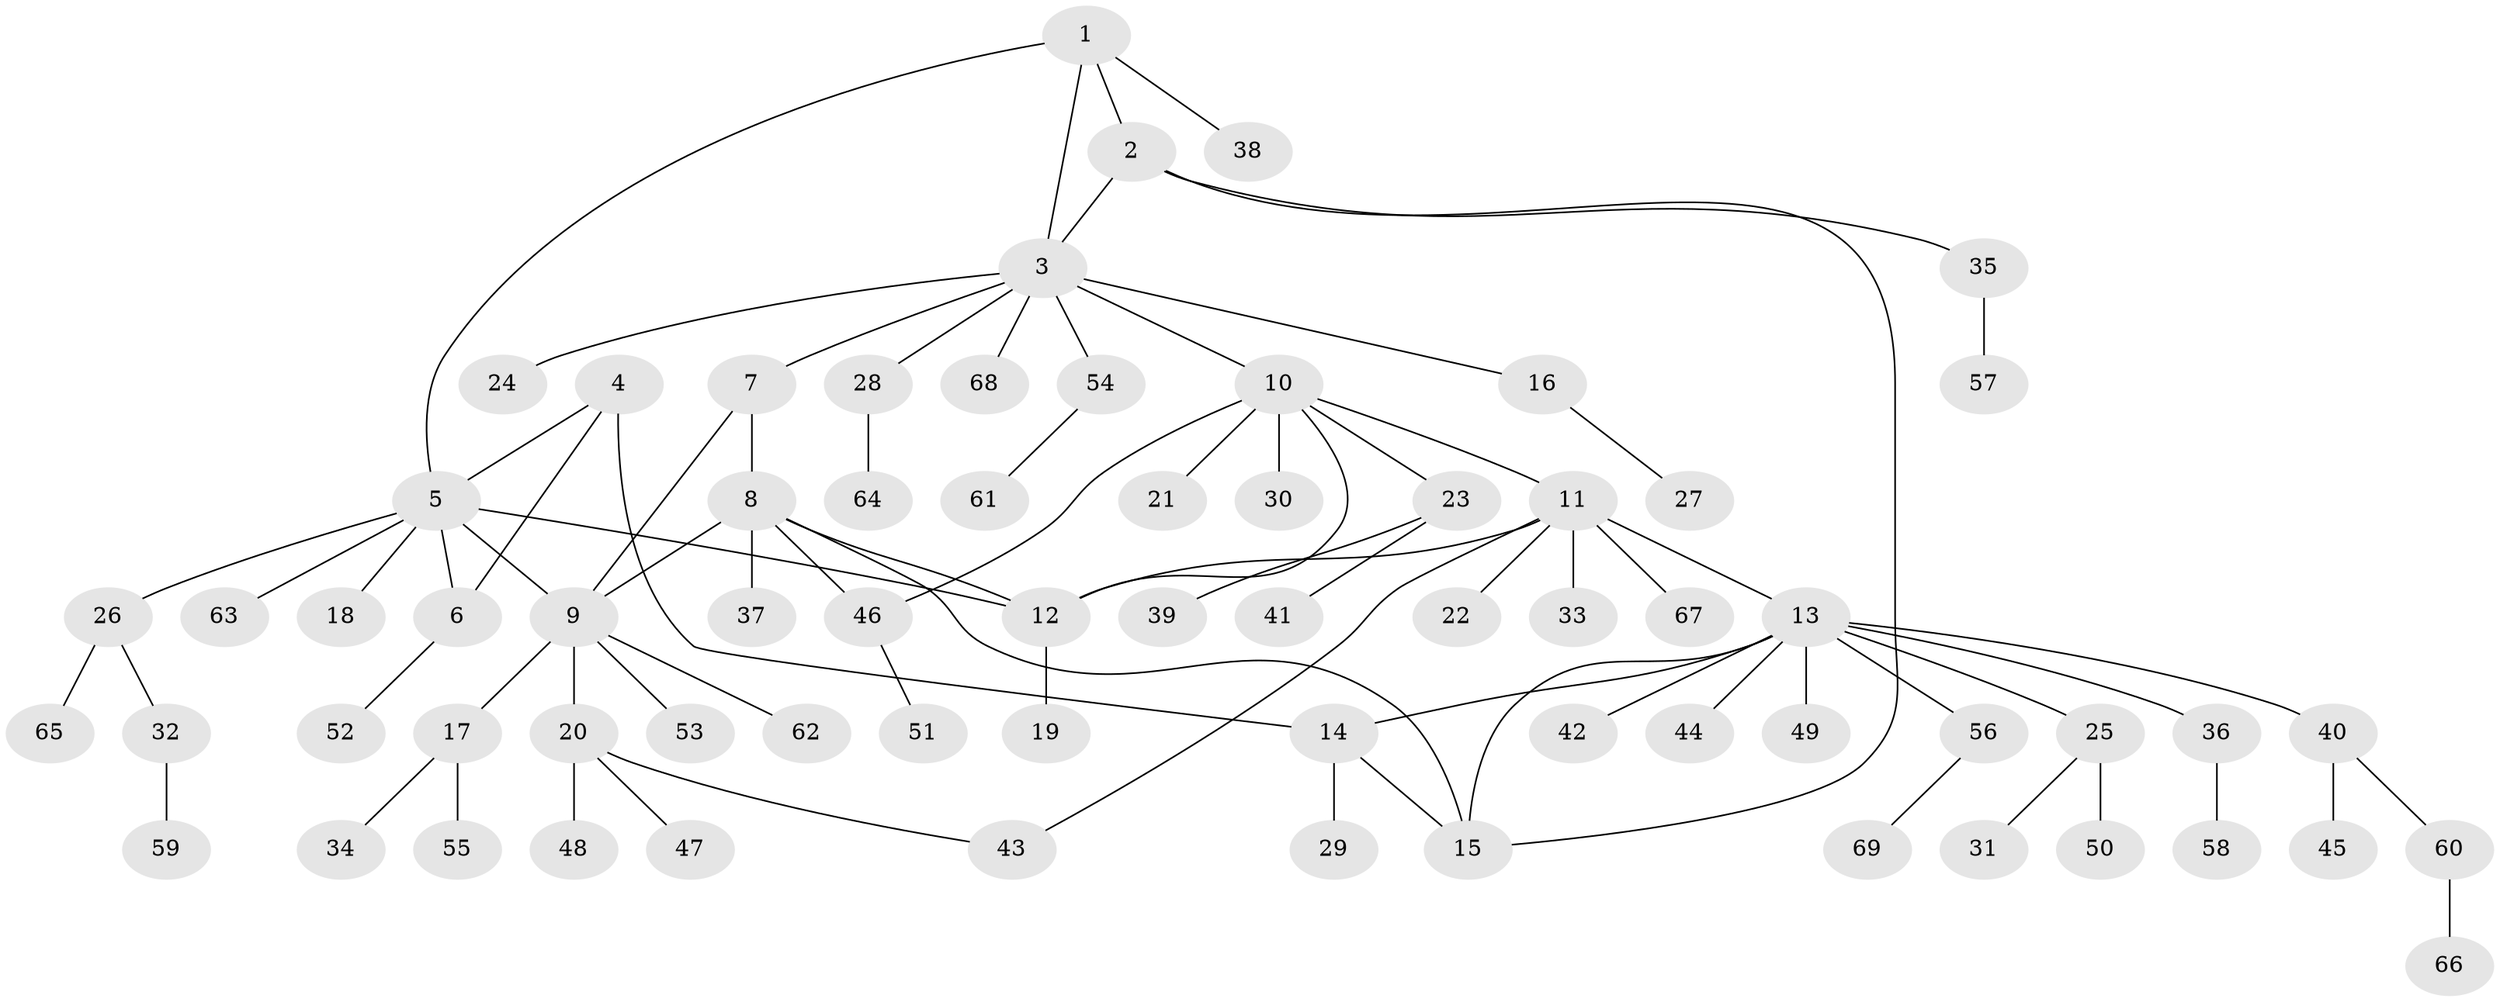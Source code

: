 // Generated by graph-tools (version 1.1) at 2025/02/03/09/25 03:02:51]
// undirected, 69 vertices, 81 edges
graph export_dot {
graph [start="1"]
  node [color=gray90,style=filled];
  1;
  2;
  3;
  4;
  5;
  6;
  7;
  8;
  9;
  10;
  11;
  12;
  13;
  14;
  15;
  16;
  17;
  18;
  19;
  20;
  21;
  22;
  23;
  24;
  25;
  26;
  27;
  28;
  29;
  30;
  31;
  32;
  33;
  34;
  35;
  36;
  37;
  38;
  39;
  40;
  41;
  42;
  43;
  44;
  45;
  46;
  47;
  48;
  49;
  50;
  51;
  52;
  53;
  54;
  55;
  56;
  57;
  58;
  59;
  60;
  61;
  62;
  63;
  64;
  65;
  66;
  67;
  68;
  69;
  1 -- 2;
  1 -- 3;
  1 -- 5;
  1 -- 38;
  2 -- 3;
  2 -- 15;
  2 -- 35;
  3 -- 7;
  3 -- 10;
  3 -- 16;
  3 -- 24;
  3 -- 28;
  3 -- 54;
  3 -- 68;
  4 -- 5;
  4 -- 6;
  4 -- 14;
  5 -- 6;
  5 -- 9;
  5 -- 12;
  5 -- 18;
  5 -- 26;
  5 -- 63;
  6 -- 52;
  7 -- 8;
  7 -- 9;
  8 -- 9;
  8 -- 12;
  8 -- 15;
  8 -- 37;
  8 -- 46;
  9 -- 17;
  9 -- 20;
  9 -- 53;
  9 -- 62;
  10 -- 11;
  10 -- 12;
  10 -- 21;
  10 -- 23;
  10 -- 30;
  10 -- 46;
  11 -- 12;
  11 -- 13;
  11 -- 22;
  11 -- 33;
  11 -- 43;
  11 -- 67;
  12 -- 19;
  13 -- 14;
  13 -- 15;
  13 -- 25;
  13 -- 36;
  13 -- 40;
  13 -- 42;
  13 -- 44;
  13 -- 49;
  13 -- 56;
  14 -- 15;
  14 -- 29;
  16 -- 27;
  17 -- 34;
  17 -- 55;
  20 -- 43;
  20 -- 47;
  20 -- 48;
  23 -- 39;
  23 -- 41;
  25 -- 31;
  25 -- 50;
  26 -- 32;
  26 -- 65;
  28 -- 64;
  32 -- 59;
  35 -- 57;
  36 -- 58;
  40 -- 45;
  40 -- 60;
  46 -- 51;
  54 -- 61;
  56 -- 69;
  60 -- 66;
}
